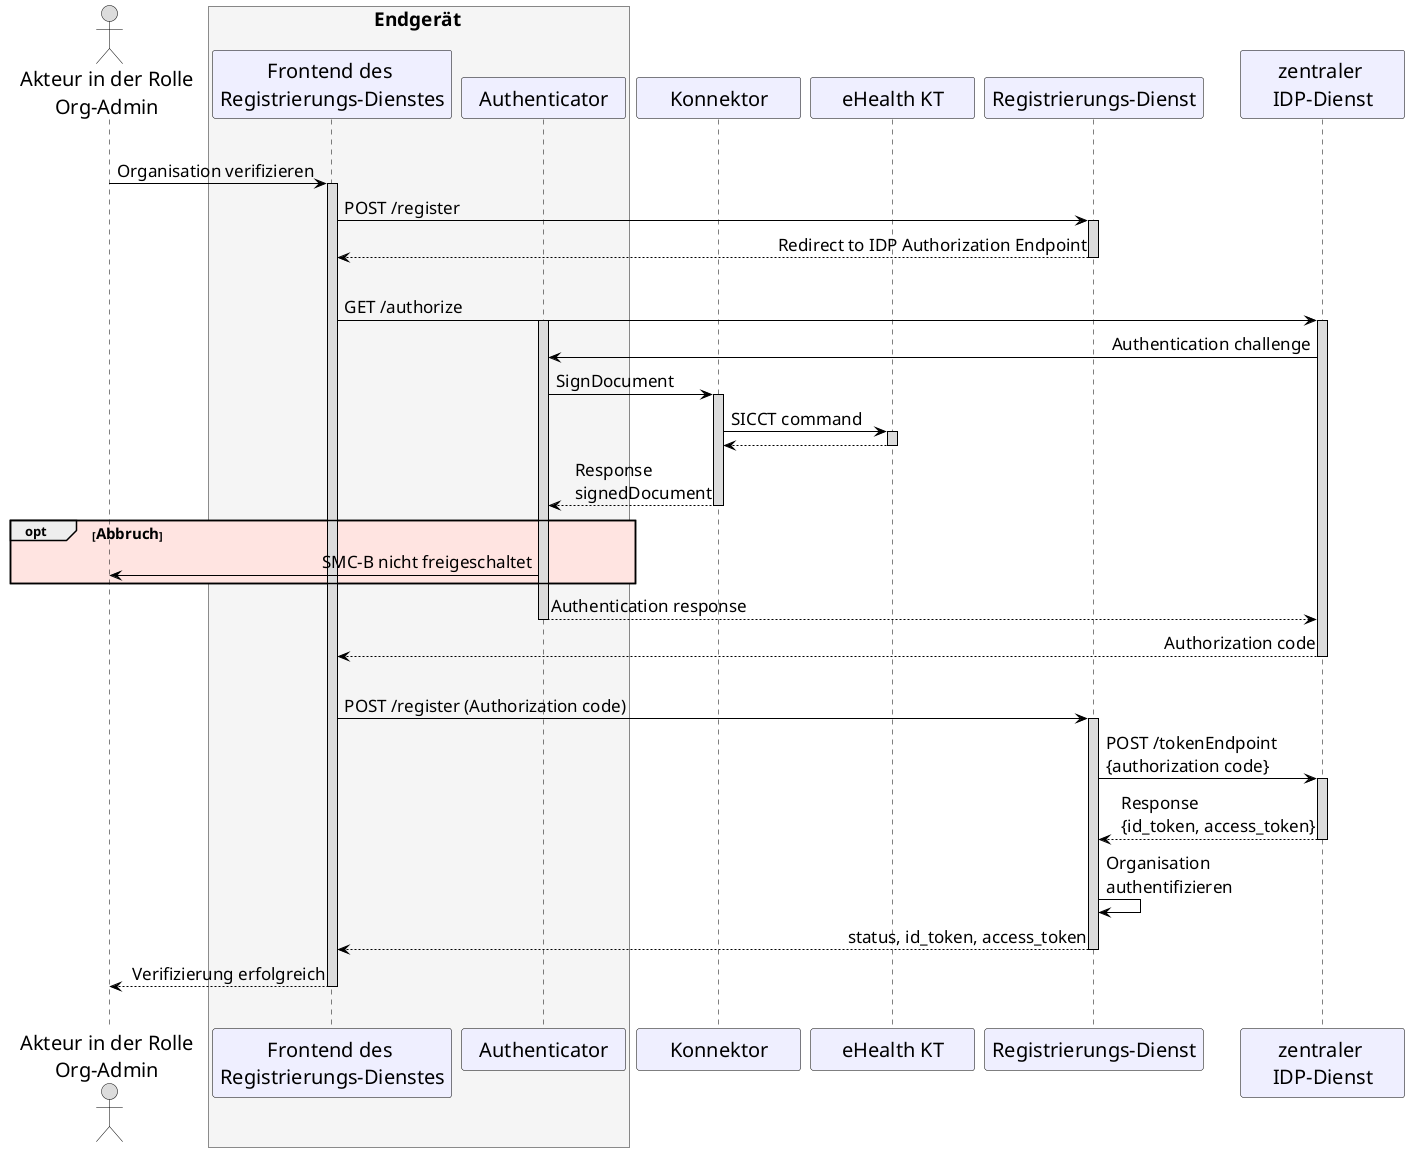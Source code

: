 /' 
# TI-Messenger 1.1
# TI-Messenger-Dienst
# UC - 10103
# Sequence Diagram
# Name: Authentisieren einer Organisation am TI-Messenger-Dienst
'/

@startuml
skinparam sequenceMessageAlign direction
skinparam WrapWidth 300
skinparam minClassWidth 150
skinparam BoxPadding 1
scale max 2048 width

skinparam sequence {
ArrowColor black
ArrowFontSize 17
ActorBorderColor black
LifeLineBorderColor black
LifeLineBackgroundColor Gainsboro

ParticipantBorderColor Motivation
ParticipantBackgroundColor Motivation
ParticipantFontName Impact
ParticipantFontSize 20
ParticipantFontColor black
ParticipantBorderColor Black
ParticipantBackgroundColor MOTIVATION

ActorBackgroundColor Gainsboro
ActorFontColor black
ActorFontSize 20
ActorFontName Aapex
}

  actor oa as "Akteur in der Rolle\nOrg-Admin"
    box <size:19>Endgerät</size> #WhiteSmoke
    participant wb as "Frontend des \nRegistrierungs-Dienstes"
    participant au as "Authenticator"
    end box
  participant ko as "Konnektor"
  participant kt as "eHealth KT"
  participant rd as "Registrierungs-Dienst"
  participant ip as "zentraler \nIDP-Dienst"

  |||
  oa -> wb: Organisation verifizieren
    activate wb
  wb -> rd:POST /register 
    activate rd
  rd --> wb: Redirect to IDP Authorization Endpoint
    deactivate rd
  |||
  wb -> ip: GET /authorize
    activate au
    activate ip
  ip -> au: Authentication challenge
  au -> ko: SignDocument
    activate ko
  ko -> kt: SICCT command
    activate kt
  kt --> ko
    deactivate kt
  ko --> au: Response \nsignedDocument
    deactivate ko

opt #MistyRose <size:15>Abbruch</size>
  au -> oa: SMC-B nicht freigeschaltet 
end

  au -->ip: Authentication response
    deactivate au
  ip --> wb: Authorization code
    deactivate ip
  |||
  wb -> rd: POST /register (Authorization code)
    activate rd
  rd -> ip: POST /tokenEndpoint\n{authorization code}
    activate ip
  ip --> rd: Response\n{id_token, access_token}
    deactivate ip
  rd -> rd: Organisation \nauthentifizieren
  rd --> wb: status, id_token, access_token
    deactivate rd
  wb --> oa: Verifizierung erfolgreich
    deactivate wb
  |||  
@enduml
